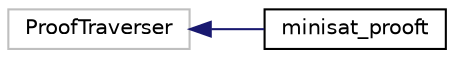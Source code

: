 digraph "Graphical Class Hierarchy"
{
 // LATEX_PDF_SIZE
  bgcolor="transparent";
  edge [fontname="Helvetica",fontsize="10",labelfontname="Helvetica",labelfontsize="10"];
  node [fontname="Helvetica",fontsize="10",shape=record];
  rankdir="LR";
  Node748 [label="ProofTraverser",height=0.2,width=0.4,color="grey75",tooltip=" "];
  Node748 -> Node0 [dir="back",color="midnightblue",fontsize="10",style="solid",fontname="Helvetica"];
  Node0 [label="minisat_prooft",height=0.2,width=0.4,color="black",URL="$classminisat__prooft.html",tooltip=" "];
}
